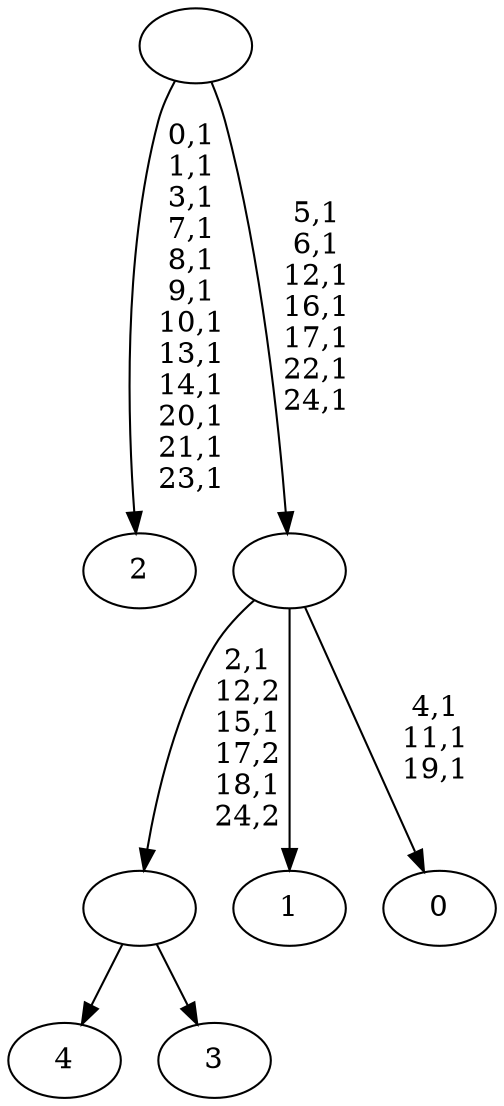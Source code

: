digraph T {
	30 [label="4"]
	29 [label="3"]
	28 [label=""]
	25 [label="2"]
	12 [label="1"]
	11 [label="0"]
	7 [label=""]
	0 [label=""]
	28 -> 30 [label=""]
	28 -> 29 [label=""]
	7 -> 11 [label="4,1\n11,1\n19,1"]
	7 -> 28 [label="2,1\n12,2\n15,1\n17,2\n18,1\n24,2"]
	7 -> 12 [label=""]
	0 -> 7 [label="5,1\n6,1\n12,1\n16,1\n17,1\n22,1\n24,1"]
	0 -> 25 [label="0,1\n1,1\n3,1\n7,1\n8,1\n9,1\n10,1\n13,1\n14,1\n20,1\n21,1\n23,1"]
}
